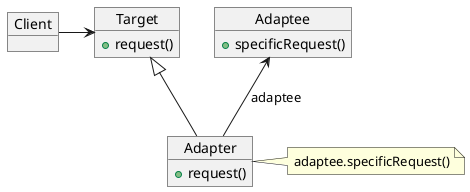 @startuml adapter
object Target {
  +request()
}

object Client {
}

object Adaptee {
  +specificRequest()
}

object Adapter {
  +request()
}

Client -> Target
Target <|-down- Adapter
Adaptee <-- Adapter : adaptee
note right of Adapter : adaptee.specificRequest()
@enduml